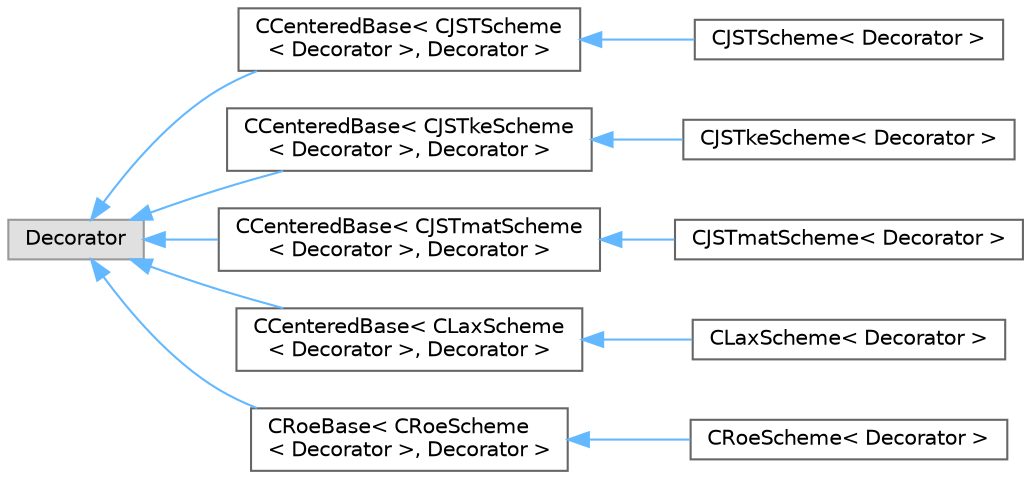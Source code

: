 digraph "Graphical Class Hierarchy"
{
 // LATEX_PDF_SIZE
  bgcolor="transparent";
  edge [fontname=Helvetica,fontsize=10,labelfontname=Helvetica,labelfontsize=10];
  node [fontname=Helvetica,fontsize=10,shape=box,height=0.2,width=0.4];
  rankdir="LR";
  Node0 [id="Node000000",label="Decorator",height=0.2,width=0.4,color="grey60", fillcolor="#E0E0E0", style="filled",tooltip=" "];
  Node0 -> Node1 [id="edge436_Node000000_Node000001",dir="back",color="steelblue1",style="solid",tooltip=" "];
  Node1 [id="Node000001",label="CCenteredBase\< CJSTScheme\l\< Decorator \>, Decorator \>",height=0.2,width=0.4,color="grey40", fillcolor="white", style="filled",URL="$classCCenteredBase.html",tooltip=" "];
  Node1 -> Node2 [id="edge437_Node000001_Node000002",dir="back",color="steelblue1",style="solid",tooltip=" "];
  Node2 [id="Node000002",label="CJSTScheme\< Decorator \>",height=0.2,width=0.4,color="grey40", fillcolor="white", style="filled",URL="$classCJSTScheme.html",tooltip="Classical JST scheme with scalar dissipation."];
  Node0 -> Node3 [id="edge438_Node000000_Node000003",dir="back",color="steelblue1",style="solid",tooltip=" "];
  Node3 [id="Node000003",label="CCenteredBase\< CJSTkeScheme\l\< Decorator \>, Decorator \>",height=0.2,width=0.4,color="grey40", fillcolor="white", style="filled",URL="$classCCenteredBase.html",tooltip=" "];
  Node3 -> Node4 [id="edge439_Node000003_Node000004",dir="back",color="steelblue1",style="solid",tooltip=" "];
  Node4 [id="Node000004",label="CJSTkeScheme\< Decorator \>",height=0.2,width=0.4,color="grey40", fillcolor="white", style="filled",URL="$classCJSTkeScheme.html",tooltip="JST scheme without 4th order dissipation."];
  Node0 -> Node5 [id="edge440_Node000000_Node000005",dir="back",color="steelblue1",style="solid",tooltip=" "];
  Node5 [id="Node000005",label="CCenteredBase\< CJSTmatScheme\l\< Decorator \>, Decorator \>",height=0.2,width=0.4,color="grey40", fillcolor="white", style="filled",URL="$classCCenteredBase.html",tooltip=" "];
  Node5 -> Node6 [id="edge441_Node000005_Node000006",dir="back",color="steelblue1",style="solid",tooltip=" "];
  Node6 [id="Node000006",label="CJSTmatScheme\< Decorator \>",height=0.2,width=0.4,color="grey40", fillcolor="white", style="filled",URL="$classCJSTmatScheme.html",tooltip="JST scheme with matrix dissipation."];
  Node0 -> Node7 [id="edge442_Node000000_Node000007",dir="back",color="steelblue1",style="solid",tooltip=" "];
  Node7 [id="Node000007",label="CCenteredBase\< CLaxScheme\l\< Decorator \>, Decorator \>",height=0.2,width=0.4,color="grey40", fillcolor="white", style="filled",URL="$classCCenteredBase.html",tooltip=" "];
  Node7 -> Node8 [id="edge443_Node000007_Node000008",dir="back",color="steelblue1",style="solid",tooltip=" "];
  Node8 [id="Node000008",label="CLaxScheme\< Decorator \>",height=0.2,width=0.4,color="grey40", fillcolor="white", style="filled",URL="$classCLaxScheme.html",tooltip="Lax–Friedrichs 1st order scheme."];
  Node0 -> Node9 [id="edge444_Node000000_Node000009",dir="back",color="steelblue1",style="solid",tooltip=" "];
  Node9 [id="Node000009",label="CRoeBase\< CRoeScheme\l\< Decorator \>, Decorator \>",height=0.2,width=0.4,color="grey40", fillcolor="white", style="filled",URL="$classCRoeBase.html",tooltip=" "];
  Node9 -> Node10 [id="edge445_Node000009_Node000010",dir="back",color="steelblue1",style="solid",tooltip=" "];
  Node10 [id="Node000010",label="CRoeScheme\< Decorator \>",height=0.2,width=0.4,color="grey40", fillcolor="white", style="filled",URL="$classCRoeScheme.html",tooltip="Classical Roe scheme."];
}
